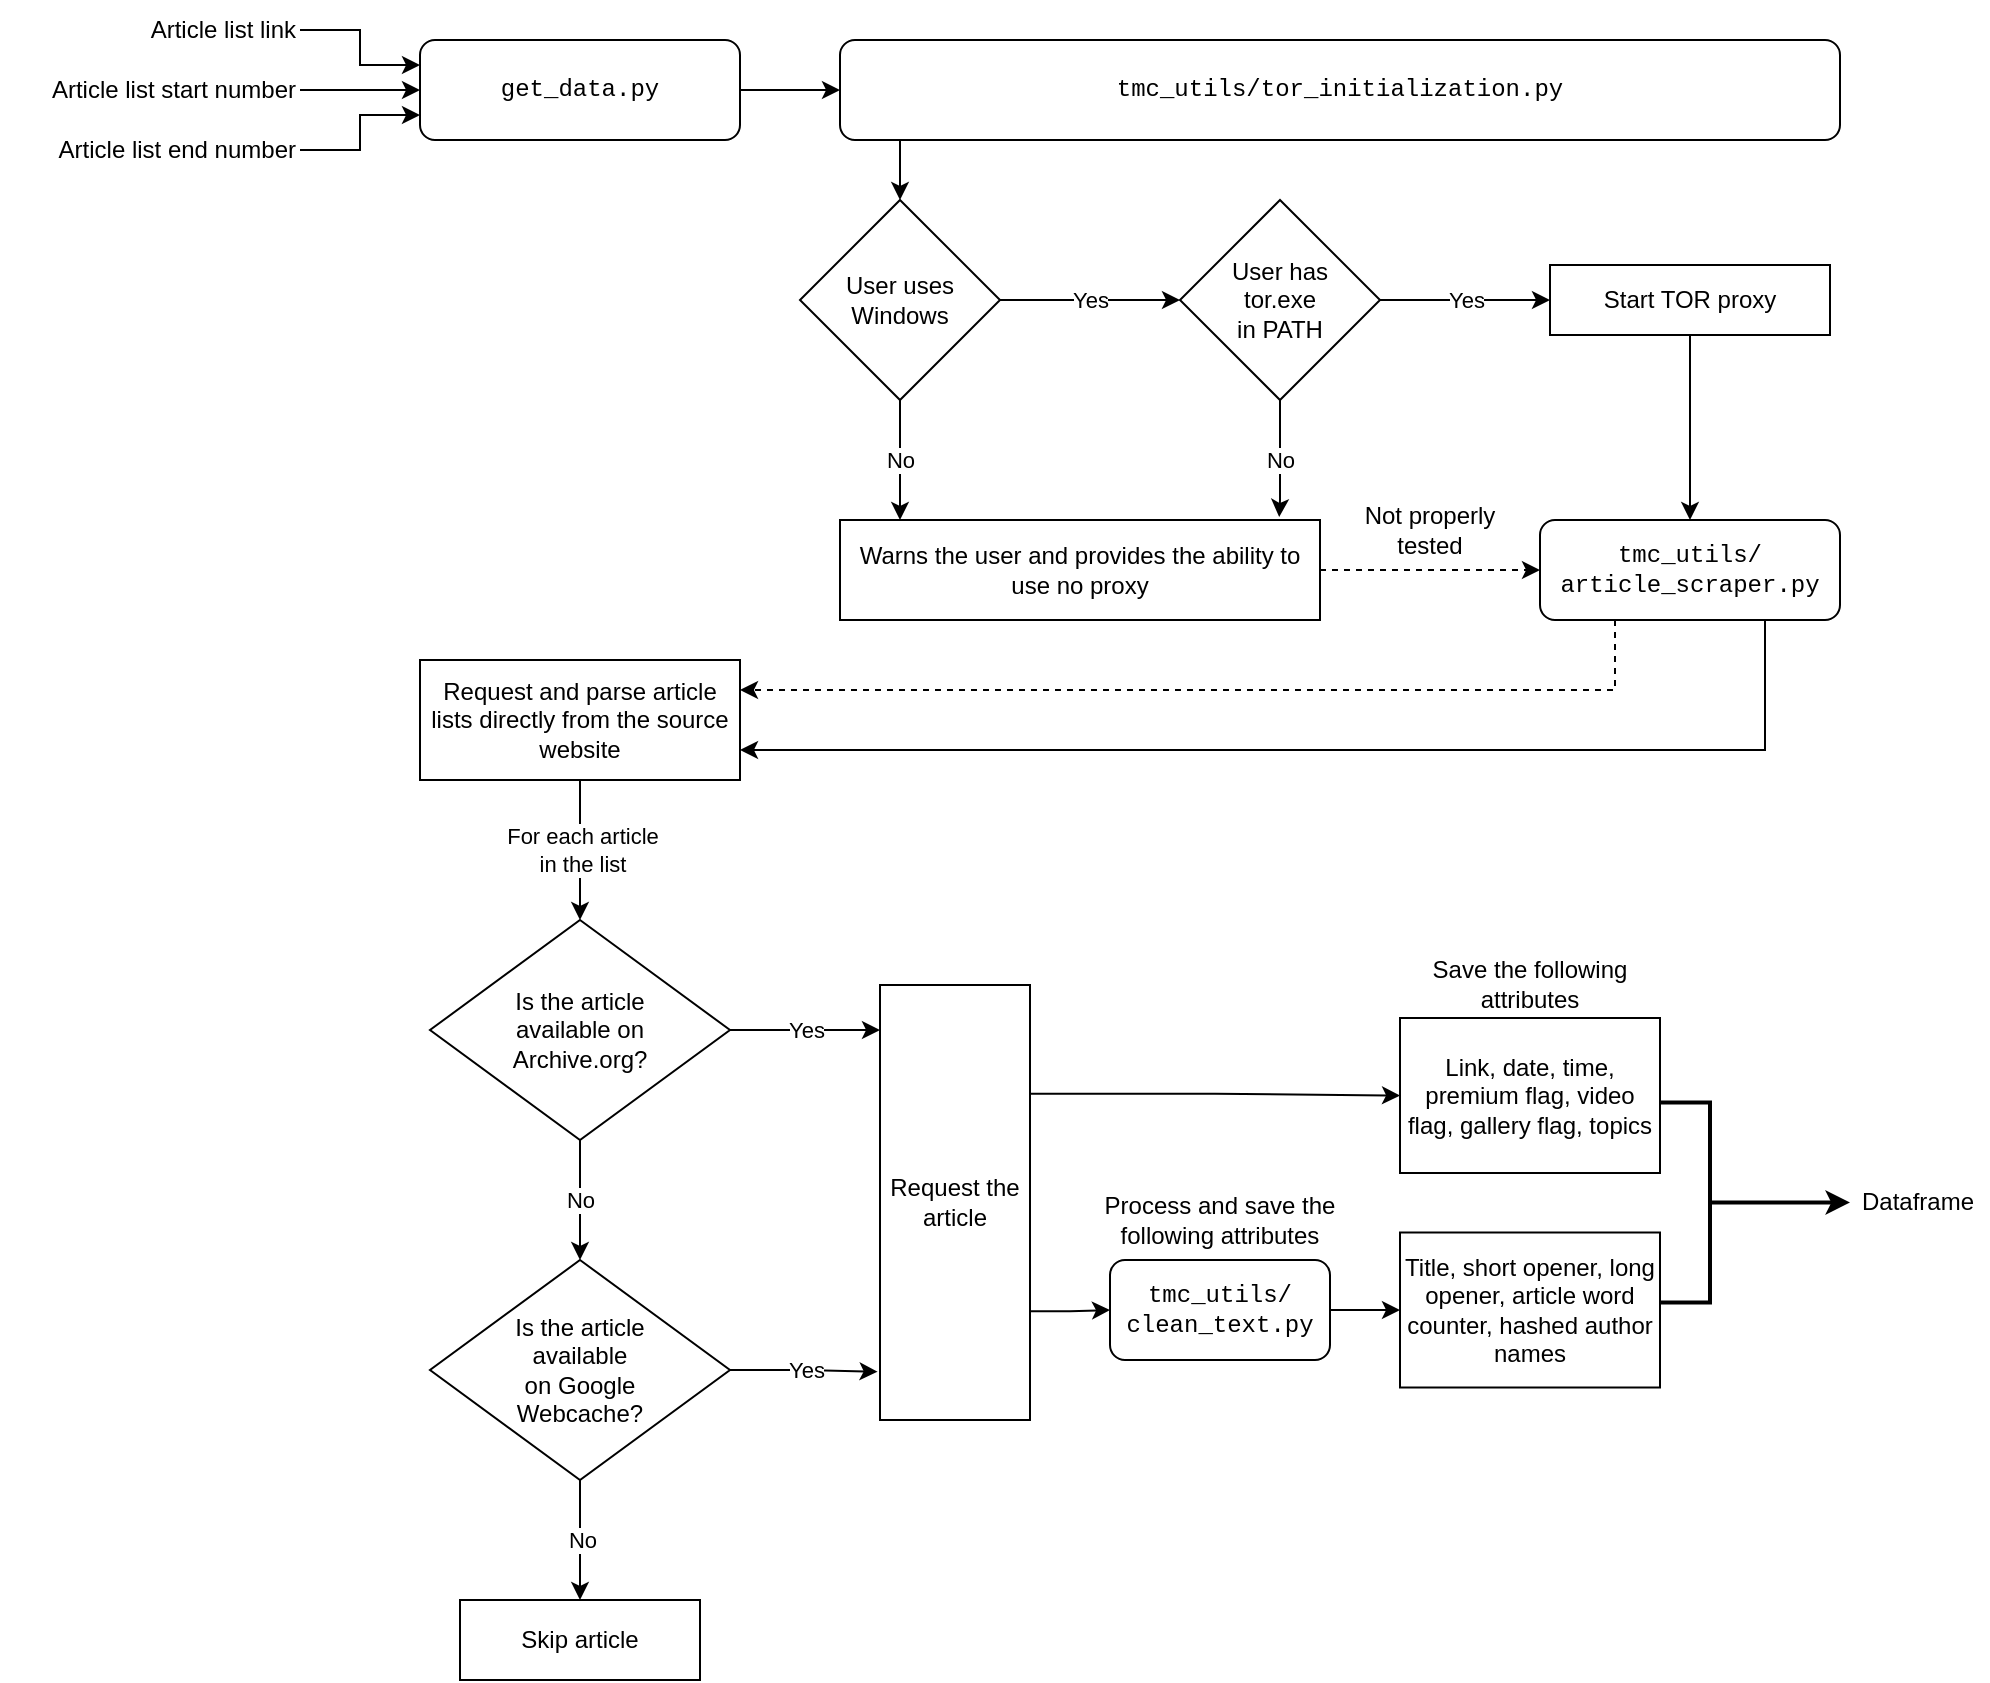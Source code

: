<mxfile version="20.7.4" type="device"><diagram id="C5RBs43oDa-KdzZeNtuy" name="Page-1"><mxGraphModel dx="3435" dy="967" grid="1" gridSize="10" guides="1" tooltips="1" connect="1" arrows="1" fold="1" page="1" pageScale="1" pageWidth="1654" pageHeight="1169" math="0" shadow="0"><root><mxCell id="WIyWlLk6GJQsqaUBKTNV-0"/><mxCell id="WIyWlLk6GJQsqaUBKTNV-1" parent="WIyWlLk6GJQsqaUBKTNV-0"/><mxCell id="OJIi7oS4qKjpyYYrdZ_2-11" style="edgeStyle=orthogonalEdgeStyle;rounded=0;orthogonalLoop=1;jettySize=auto;html=1;fontFamily=Courier New;entryX=0;entryY=0.5;entryDx=0;entryDy=0;" edge="1" parent="WIyWlLk6GJQsqaUBKTNV-1" source="WIyWlLk6GJQsqaUBKTNV-3" target="OJIi7oS4qKjpyYYrdZ_2-10"><mxGeometry relative="1" as="geometry"><mxPoint x="-910" y="185" as="targetPoint"/></mxGeometry></mxCell><mxCell id="WIyWlLk6GJQsqaUBKTNV-3" value="&lt;div&gt;&lt;font&gt;get_data.py&lt;/font&gt;&lt;/div&gt;" style="rounded=1;whiteSpace=wrap;html=1;fontSize=12;glass=0;strokeWidth=1;shadow=0;fontFamily=Courier New;" parent="WIyWlLk6GJQsqaUBKTNV-1" vertex="1"><mxGeometry x="-1150" y="160" width="160" height="50" as="geometry"/></mxCell><mxCell id="OJIi7oS4qKjpyYYrdZ_2-6" style="edgeStyle=orthogonalEdgeStyle;rounded=0;orthogonalLoop=1;jettySize=auto;html=1;entryX=0;entryY=0.25;entryDx=0;entryDy=0;fontFamily=Helvetica;" edge="1" parent="WIyWlLk6GJQsqaUBKTNV-1" source="OJIi7oS4qKjpyYYrdZ_2-2" target="WIyWlLk6GJQsqaUBKTNV-3"><mxGeometry relative="1" as="geometry"/></mxCell><mxCell id="OJIi7oS4qKjpyYYrdZ_2-2" value="&lt;div align=&quot;right&quot;&gt;&lt;font face=&quot;Helvetica&quot;&gt;Article list link&lt;/font&gt;&lt;/div&gt;" style="text;html=1;align=right;verticalAlign=middle;whiteSpace=wrap;rounded=0;fontFamily=Courier New;labelBackgroundColor=default;" vertex="1" parent="WIyWlLk6GJQsqaUBKTNV-1"><mxGeometry x="-1350" y="140" width="140" height="30" as="geometry"/></mxCell><mxCell id="OJIi7oS4qKjpyYYrdZ_2-5" style="edgeStyle=orthogonalEdgeStyle;rounded=0;orthogonalLoop=1;jettySize=auto;html=1;entryX=0;entryY=0.5;entryDx=0;entryDy=0;fontFamily=Helvetica;" edge="1" parent="WIyWlLk6GJQsqaUBKTNV-1" source="OJIi7oS4qKjpyYYrdZ_2-3" target="WIyWlLk6GJQsqaUBKTNV-3"><mxGeometry relative="1" as="geometry"/></mxCell><mxCell id="OJIi7oS4qKjpyYYrdZ_2-3" value="&lt;div align=&quot;right&quot;&gt;&lt;font face=&quot;Helvetica&quot;&gt;Article list start number&lt;/font&gt;&lt;/div&gt;" style="text;html=1;align=right;verticalAlign=middle;whiteSpace=wrap;rounded=0;fontFamily=Courier New;labelBackgroundColor=default;" vertex="1" parent="WIyWlLk6GJQsqaUBKTNV-1"><mxGeometry x="-1350" y="170" width="140" height="30" as="geometry"/></mxCell><mxCell id="OJIi7oS4qKjpyYYrdZ_2-7" style="edgeStyle=orthogonalEdgeStyle;rounded=0;orthogonalLoop=1;jettySize=auto;html=1;entryX=0;entryY=0.75;entryDx=0;entryDy=0;fontFamily=Helvetica;" edge="1" parent="WIyWlLk6GJQsqaUBKTNV-1" source="OJIi7oS4qKjpyYYrdZ_2-4" target="WIyWlLk6GJQsqaUBKTNV-3"><mxGeometry relative="1" as="geometry"/></mxCell><mxCell id="OJIi7oS4qKjpyYYrdZ_2-4" value="&lt;div align=&quot;right&quot;&gt;&lt;font face=&quot;Helvetica&quot;&gt;Article list end number&lt;/font&gt;&lt;/div&gt;" style="text;html=1;align=right;verticalAlign=middle;whiteSpace=wrap;rounded=0;fontFamily=Courier New;labelBackgroundColor=default;" vertex="1" parent="WIyWlLk6GJQsqaUBKTNV-1"><mxGeometry x="-1360" y="200" width="150" height="30" as="geometry"/></mxCell><mxCell id="OJIi7oS4qKjpyYYrdZ_2-12" style="edgeStyle=orthogonalEdgeStyle;rounded=0;orthogonalLoop=1;jettySize=auto;html=1;exitX=0.25;exitY=1;exitDx=0;exitDy=0;fontFamily=Courier New;" edge="1" parent="WIyWlLk6GJQsqaUBKTNV-1" source="OJIi7oS4qKjpyYYrdZ_2-10" target="OJIi7oS4qKjpyYYrdZ_2-13"><mxGeometry relative="1" as="geometry"><mxPoint x="-610" y="185" as="targetPoint"/><Array as="points"><mxPoint x="-910" y="210"/></Array></mxGeometry></mxCell><mxCell id="OJIi7oS4qKjpyYYrdZ_2-10" value="&lt;font&gt;tmc_utils/tor_initialization.py&lt;/font&gt;" style="rounded=1;whiteSpace=wrap;html=1;fontFamily=Courier New;" vertex="1" parent="WIyWlLk6GJQsqaUBKTNV-1"><mxGeometry x="-940" y="160" width="500" height="50" as="geometry"/></mxCell><mxCell id="OJIi7oS4qKjpyYYrdZ_2-14" value="Yes" style="edgeStyle=orthogonalEdgeStyle;rounded=0;orthogonalLoop=1;jettySize=auto;html=1;fontFamily=Helvetica;" edge="1" parent="WIyWlLk6GJQsqaUBKTNV-1" source="OJIi7oS4qKjpyYYrdZ_2-13" target="OJIi7oS4qKjpyYYrdZ_2-15"><mxGeometry relative="1" as="geometry"><mxPoint x="-480" y="165" as="targetPoint"/></mxGeometry></mxCell><mxCell id="OJIi7oS4qKjpyYYrdZ_2-19" value="No" style="edgeStyle=orthogonalEdgeStyle;rounded=0;orthogonalLoop=1;jettySize=auto;html=1;exitX=0.5;exitY=1;exitDx=0;exitDy=0;fontFamily=Helvetica;" edge="1" parent="WIyWlLk6GJQsqaUBKTNV-1" source="OJIi7oS4qKjpyYYrdZ_2-13"><mxGeometry relative="1" as="geometry"><mxPoint x="-910" y="400" as="targetPoint"/><Array as="points"><mxPoint x="-910" y="370"/><mxPoint x="-910" y="370"/></Array></mxGeometry></mxCell><mxCell id="OJIi7oS4qKjpyYYrdZ_2-13" value="User uses Windows" style="rhombus;whiteSpace=wrap;html=1;fontFamily=Helvetica;" vertex="1" parent="WIyWlLk6GJQsqaUBKTNV-1"><mxGeometry x="-960" y="240" width="100" height="100" as="geometry"/></mxCell><mxCell id="OJIi7oS4qKjpyYYrdZ_2-16" value="Yes" style="edgeStyle=orthogonalEdgeStyle;rounded=0;orthogonalLoop=1;jettySize=auto;html=1;exitX=1;exitY=0.5;exitDx=0;exitDy=0;fontFamily=Helvetica;" edge="1" parent="WIyWlLk6GJQsqaUBKTNV-1" source="OJIi7oS4qKjpyYYrdZ_2-15" target="OJIi7oS4qKjpyYYrdZ_2-18"><mxGeometry relative="1" as="geometry"><mxPoint x="-270" y="165" as="targetPoint"/></mxGeometry></mxCell><mxCell id="OJIi7oS4qKjpyYYrdZ_2-20" value="No" style="edgeStyle=orthogonalEdgeStyle;rounded=0;orthogonalLoop=1;jettySize=auto;html=1;exitX=0.5;exitY=1;exitDx=0;exitDy=0;fontFamily=Helvetica;entryX=0.915;entryY=-0.03;entryDx=0;entryDy=0;entryPerimeter=0;" edge="1" parent="WIyWlLk6GJQsqaUBKTNV-1" source="OJIi7oS4qKjpyYYrdZ_2-15" target="OJIi7oS4qKjpyYYrdZ_2-21"><mxGeometry relative="1" as="geometry"><mxPoint x="-729.667" y="400" as="targetPoint"/><Array as="points"><mxPoint x="-720" y="390"/><mxPoint x="-720" y="390"/></Array></mxGeometry></mxCell><mxCell id="OJIi7oS4qKjpyYYrdZ_2-15" value="&lt;div&gt;User has &lt;br&gt;&lt;/div&gt;&lt;div&gt;tor.exe &lt;br&gt;&lt;/div&gt;&lt;div&gt;in PATH&lt;/div&gt;" style="rhombus;whiteSpace=wrap;html=1;fontFamily=Helvetica;" vertex="1" parent="WIyWlLk6GJQsqaUBKTNV-1"><mxGeometry x="-770" y="240" width="100" height="100" as="geometry"/></mxCell><mxCell id="OJIi7oS4qKjpyYYrdZ_2-33" style="edgeStyle=orthogonalEdgeStyle;rounded=0;orthogonalLoop=1;jettySize=auto;html=1;exitX=0.5;exitY=1;exitDx=0;exitDy=0;entryX=0.5;entryY=0;entryDx=0;entryDy=0;fontFamily=Courier New;" edge="1" parent="WIyWlLk6GJQsqaUBKTNV-1" source="OJIi7oS4qKjpyYYrdZ_2-18" target="OJIi7oS4qKjpyYYrdZ_2-25"><mxGeometry relative="1" as="geometry"/></mxCell><mxCell id="OJIi7oS4qKjpyYYrdZ_2-18" value="Start TOR proxy" style="rounded=0;whiteSpace=wrap;html=1;fontFamily=Helvetica;" vertex="1" parent="WIyWlLk6GJQsqaUBKTNV-1"><mxGeometry x="-585" y="272.5" width="140" height="35" as="geometry"/></mxCell><mxCell id="OJIi7oS4qKjpyYYrdZ_2-29" style="edgeStyle=orthogonalEdgeStyle;rounded=0;orthogonalLoop=1;jettySize=auto;html=1;exitX=1;exitY=0.5;exitDx=0;exitDy=0;fontFamily=Courier New;dashed=1;" edge="1" parent="WIyWlLk6GJQsqaUBKTNV-1" source="OJIi7oS4qKjpyYYrdZ_2-21" target="OJIi7oS4qKjpyYYrdZ_2-25"><mxGeometry relative="1" as="geometry"/></mxCell><mxCell id="OJIi7oS4qKjpyYYrdZ_2-21" value="Warns the user and provides the ability to use no proxy" style="rounded=0;whiteSpace=wrap;html=1;fontFamily=Helvetica;" vertex="1" parent="WIyWlLk6GJQsqaUBKTNV-1"><mxGeometry x="-940" y="400" width="240" height="50" as="geometry"/></mxCell><mxCell id="OJIi7oS4qKjpyYYrdZ_2-38" style="edgeStyle=orthogonalEdgeStyle;rounded=0;orthogonalLoop=1;jettySize=auto;html=1;exitX=0.25;exitY=1;exitDx=0;exitDy=0;entryX=1;entryY=0.25;entryDx=0;entryDy=0;fontFamily=Helvetica;dashed=1;" edge="1" parent="WIyWlLk6GJQsqaUBKTNV-1" source="OJIi7oS4qKjpyYYrdZ_2-25" target="OJIi7oS4qKjpyYYrdZ_2-41"><mxGeometry relative="1" as="geometry"><mxPoint x="-552.5" y="490" as="targetPoint"/></mxGeometry></mxCell><mxCell id="OJIi7oS4qKjpyYYrdZ_2-39" style="edgeStyle=orthogonalEdgeStyle;rounded=0;orthogonalLoop=1;jettySize=auto;html=1;exitX=0.75;exitY=1;exitDx=0;exitDy=0;entryX=1;entryY=0.75;entryDx=0;entryDy=0;fontFamily=Helvetica;" edge="1" parent="WIyWlLk6GJQsqaUBKTNV-1" source="OJIi7oS4qKjpyYYrdZ_2-25" target="OJIi7oS4qKjpyYYrdZ_2-41"><mxGeometry relative="1" as="geometry"><mxPoint x="-477.5" y="490" as="targetPoint"/></mxGeometry></mxCell><mxCell id="OJIi7oS4qKjpyYYrdZ_2-25" value="&lt;div&gt;&lt;font&gt;tmc_utils/&lt;/font&gt;&lt;/div&gt;&lt;div&gt;&lt;font&gt;article_scraper.py&lt;/font&gt;&lt;/div&gt;" style="rounded=1;whiteSpace=wrap;html=1;fontFamily=Courier New;" vertex="1" parent="WIyWlLk6GJQsqaUBKTNV-1"><mxGeometry x="-590" y="400" width="150" height="50" as="geometry"/></mxCell><mxCell id="OJIi7oS4qKjpyYYrdZ_2-32" value="Not properly tested" style="text;html=1;strokeColor=none;fillColor=none;align=center;verticalAlign=middle;whiteSpace=wrap;rounded=0;fontFamily=Helvetica;labelBackgroundColor=default;" vertex="1" parent="WIyWlLk6GJQsqaUBKTNV-1"><mxGeometry x="-690" y="390" width="90" height="30" as="geometry"/></mxCell><mxCell id="OJIi7oS4qKjpyYYrdZ_2-45" value="&lt;div&gt;For each article&lt;/div&gt;&lt;div&gt;in the list&lt;br&gt;&lt;/div&gt;" style="edgeStyle=orthogonalEdgeStyle;rounded=0;orthogonalLoop=1;jettySize=auto;html=1;exitX=0.5;exitY=1;exitDx=0;exitDy=0;fontFamily=Helvetica;" edge="1" parent="WIyWlLk6GJQsqaUBKTNV-1" source="OJIi7oS4qKjpyYYrdZ_2-41"><mxGeometry relative="1" as="geometry"><mxPoint x="-1070" y="600" as="targetPoint"/></mxGeometry></mxCell><mxCell id="OJIi7oS4qKjpyYYrdZ_2-41" value="Request and parse article lists directly from the source website" style="rounded=0;whiteSpace=wrap;html=1;fontFamily=Helvetica;" vertex="1" parent="WIyWlLk6GJQsqaUBKTNV-1"><mxGeometry x="-1150" y="470" width="160" height="60" as="geometry"/></mxCell><mxCell id="OJIi7oS4qKjpyYYrdZ_2-55" value="No" style="edgeStyle=orthogonalEdgeStyle;rounded=0;orthogonalLoop=1;jettySize=auto;html=1;exitX=0.5;exitY=1;exitDx=0;exitDy=0;entryX=0.5;entryY=0;entryDx=0;entryDy=0;fontFamily=Helvetica;" edge="1" parent="WIyWlLk6GJQsqaUBKTNV-1" source="OJIi7oS4qKjpyYYrdZ_2-47" target="OJIi7oS4qKjpyYYrdZ_2-50"><mxGeometry relative="1" as="geometry"/></mxCell><mxCell id="OJIi7oS4qKjpyYYrdZ_2-76" value="Yes" style="edgeStyle=orthogonalEdgeStyle;rounded=0;orthogonalLoop=1;jettySize=auto;html=1;fontFamily=Helvetica;" edge="1" parent="WIyWlLk6GJQsqaUBKTNV-1" source="OJIi7oS4qKjpyYYrdZ_2-47" target="OJIi7oS4qKjpyYYrdZ_2-61"><mxGeometry relative="1" as="geometry"><Array as="points"><mxPoint x="-920" y="655"/><mxPoint x="-920" y="655"/></Array></mxGeometry></mxCell><mxCell id="OJIi7oS4qKjpyYYrdZ_2-47" value="&lt;div&gt;Is the article &lt;br&gt;&lt;/div&gt;&lt;div&gt;available on&lt;/div&gt;&lt;div&gt;Archive.org?&lt;/div&gt;" style="rhombus;whiteSpace=wrap;html=1;fontFamily=Helvetica;" vertex="1" parent="WIyWlLk6GJQsqaUBKTNV-1"><mxGeometry x="-1145" y="600" width="150" height="110" as="geometry"/></mxCell><mxCell id="OJIi7oS4qKjpyYYrdZ_2-56" value="&lt;div&gt;No&lt;/div&gt;" style="edgeStyle=orthogonalEdgeStyle;rounded=0;orthogonalLoop=1;jettySize=auto;html=1;exitX=0.5;exitY=1;exitDx=0;exitDy=0;fontFamily=Helvetica;" edge="1" parent="WIyWlLk6GJQsqaUBKTNV-1" source="OJIi7oS4qKjpyYYrdZ_2-50"><mxGeometry relative="1" as="geometry"><mxPoint x="-1070" y="940" as="targetPoint"/></mxGeometry></mxCell><mxCell id="OJIi7oS4qKjpyYYrdZ_2-70" value="Yes" style="edgeStyle=orthogonalEdgeStyle;rounded=0;orthogonalLoop=1;jettySize=auto;html=1;exitX=1;exitY=0.5;exitDx=0;exitDy=0;entryX=-0.016;entryY=0.889;entryDx=0;entryDy=0;fontFamily=Helvetica;entryPerimeter=0;" edge="1" parent="WIyWlLk6GJQsqaUBKTNV-1" source="OJIi7oS4qKjpyYYrdZ_2-50" target="OJIi7oS4qKjpyYYrdZ_2-61"><mxGeometry relative="1" as="geometry"><mxPoint x="-895" y="825" as="targetPoint"/></mxGeometry></mxCell><mxCell id="OJIi7oS4qKjpyYYrdZ_2-50" value="&lt;div&gt;Is the article &lt;br&gt;&lt;/div&gt;&lt;div&gt;available &lt;br&gt;&lt;/div&gt;&lt;div&gt;on Google &lt;br&gt;&lt;/div&gt;&lt;div&gt;Webcache?&lt;/div&gt;" style="rhombus;whiteSpace=wrap;html=1;fontFamily=Helvetica;" vertex="1" parent="WIyWlLk6GJQsqaUBKTNV-1"><mxGeometry x="-1145" y="770" width="150" height="110" as="geometry"/></mxCell><mxCell id="OJIi7oS4qKjpyYYrdZ_2-57" value="Skip article" style="rounded=0;whiteSpace=wrap;html=1;fontFamily=Helvetica;" vertex="1" parent="WIyWlLk6GJQsqaUBKTNV-1"><mxGeometry x="-1130" y="940" width="120" height="40" as="geometry"/></mxCell><mxCell id="OJIi7oS4qKjpyYYrdZ_2-95" style="edgeStyle=orthogonalEdgeStyle;rounded=0;orthogonalLoop=1;jettySize=auto;html=1;exitX=1;exitY=0.25;exitDx=0;exitDy=0;entryX=0;entryY=0.5;entryDx=0;entryDy=0;fontFamily=Helvetica;" edge="1" parent="WIyWlLk6GJQsqaUBKTNV-1" source="OJIi7oS4qKjpyYYrdZ_2-61" target="OJIi7oS4qKjpyYYrdZ_2-87"><mxGeometry relative="1" as="geometry"/></mxCell><mxCell id="OJIi7oS4qKjpyYYrdZ_2-99" style="edgeStyle=orthogonalEdgeStyle;rounded=0;orthogonalLoop=1;jettySize=auto;html=1;exitX=1;exitY=0.75;exitDx=0;exitDy=0;entryX=0;entryY=0.5;entryDx=0;entryDy=0;fontFamily=Courier New;" edge="1" parent="WIyWlLk6GJQsqaUBKTNV-1" source="OJIi7oS4qKjpyYYrdZ_2-61" target="OJIi7oS4qKjpyYYrdZ_2-66"><mxGeometry relative="1" as="geometry"/></mxCell><mxCell id="OJIi7oS4qKjpyYYrdZ_2-61" value="Request the article" style="rounded=0;whiteSpace=wrap;html=1;fontFamily=Helvetica;" vertex="1" parent="WIyWlLk6GJQsqaUBKTNV-1"><mxGeometry x="-920" y="632.5" width="75" height="217.5" as="geometry"/></mxCell><mxCell id="OJIi7oS4qKjpyYYrdZ_2-91" style="edgeStyle=orthogonalEdgeStyle;rounded=0;orthogonalLoop=1;jettySize=auto;html=1;exitX=1;exitY=0.5;exitDx=0;exitDy=0;entryX=0;entryY=0.5;entryDx=0;entryDy=0;fontFamily=Helvetica;" edge="1" parent="WIyWlLk6GJQsqaUBKTNV-1" source="OJIi7oS4qKjpyYYrdZ_2-66" target="OJIi7oS4qKjpyYYrdZ_2-88"><mxGeometry relative="1" as="geometry"/></mxCell><mxCell id="OJIi7oS4qKjpyYYrdZ_2-66" value="&lt;div&gt;&lt;font&gt;tmc_utils/&lt;/font&gt;&lt;/div&gt;&lt;div&gt;&lt;font&gt;clean_text.py&lt;/font&gt;&lt;/div&gt;" style="rounded=1;whiteSpace=wrap;html=1;fontFamily=Courier New;" vertex="1" parent="WIyWlLk6GJQsqaUBKTNV-1"><mxGeometry x="-805" y="770" width="110" height="50" as="geometry"/></mxCell><mxCell id="OJIi7oS4qKjpyYYrdZ_2-86" value="Save the following attributes" style="text;html=1;strokeColor=none;fillColor=none;align=center;verticalAlign=middle;whiteSpace=wrap;rounded=0;fontFamily=Helvetica;labelBackgroundColor=default;" vertex="1" parent="WIyWlLk6GJQsqaUBKTNV-1"><mxGeometry x="-660" y="617" width="130" height="30" as="geometry"/></mxCell><mxCell id="OJIi7oS4qKjpyYYrdZ_2-87" value="Link, date, time, premium flag, video flag, gallery flag, topics" style="rounded=0;whiteSpace=wrap;html=1;fontFamily=Helvetica;align=center;" vertex="1" parent="WIyWlLk6GJQsqaUBKTNV-1"><mxGeometry x="-660" y="649" width="130" height="77.5" as="geometry"/></mxCell><mxCell id="OJIi7oS4qKjpyYYrdZ_2-88" value="Title, short opener, long opener, article word counter, hashed author names" style="rounded=0;whiteSpace=wrap;html=1;fontFamily=Helvetica;" vertex="1" parent="WIyWlLk6GJQsqaUBKTNV-1"><mxGeometry x="-660" y="756.25" width="130" height="77.5" as="geometry"/></mxCell><mxCell id="OJIi7oS4qKjpyYYrdZ_2-89" value="Process and save the following attributes" style="text;html=1;strokeColor=none;fillColor=none;align=center;verticalAlign=middle;whiteSpace=wrap;rounded=0;fontFamily=Helvetica;labelBackgroundColor=default;" vertex="1" parent="WIyWlLk6GJQsqaUBKTNV-1"><mxGeometry x="-820" y="735" width="140" height="30" as="geometry"/></mxCell><mxCell id="OJIi7oS4qKjpyYYrdZ_2-105" value="" style="edgeStyle=orthogonalEdgeStyle;rounded=0;orthogonalLoop=1;jettySize=auto;html=1;fontFamily=Courier New;fontSize=11;strokeWidth=2;" edge="1" parent="WIyWlLk6GJQsqaUBKTNV-1" source="OJIi7oS4qKjpyYYrdZ_2-102"><mxGeometry relative="1" as="geometry"><mxPoint x="-435" y="741.25" as="targetPoint"/></mxGeometry></mxCell><mxCell id="OJIi7oS4qKjpyYYrdZ_2-102" value="" style="strokeWidth=2;html=1;shape=mxgraph.flowchart.annotation_2;align=left;labelPosition=right;pointerEvents=1;fontFamily=Courier New;rotation=-180;spacing=2;" vertex="1" parent="WIyWlLk6GJQsqaUBKTNV-1"><mxGeometry x="-530" y="691.25" width="50" height="100" as="geometry"/></mxCell><mxCell id="OJIi7oS4qKjpyYYrdZ_2-106" value="Dataframe" style="text;html=1;strokeColor=none;fillColor=none;align=center;verticalAlign=middle;whiteSpace=wrap;rounded=0;fontFamily=Helvetica;fontSize=12;labelBackgroundColor=default;" vertex="1" parent="WIyWlLk6GJQsqaUBKTNV-1"><mxGeometry x="-436" y="726.25" width="70" height="30" as="geometry"/></mxCell></root></mxGraphModel></diagram></mxfile>